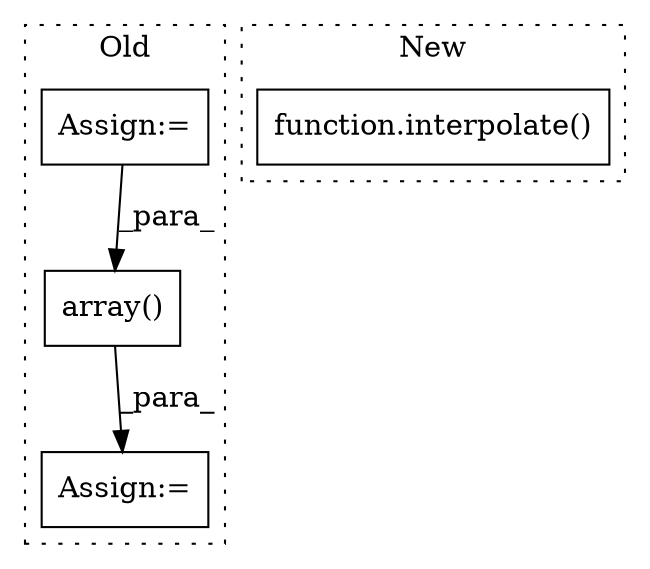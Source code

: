 digraph G {
subgraph cluster0 {
1 [label="array()" a="75" s="1107,1136" l="9,1" shape="box"];
3 [label="Assign:=" a="68" s="1104" l="3" shape="box"];
4 [label="Assign:=" a="68" s="741" l="3" shape="box"];
label = "Old";
style="dotted";
}
subgraph cluster1 {
2 [label="function.interpolate()" a="75" s="755,794" l="12,1" shape="box"];
label = "New";
style="dotted";
}
1 -> 3 [label="_para_"];
4 -> 1 [label="_para_"];
}